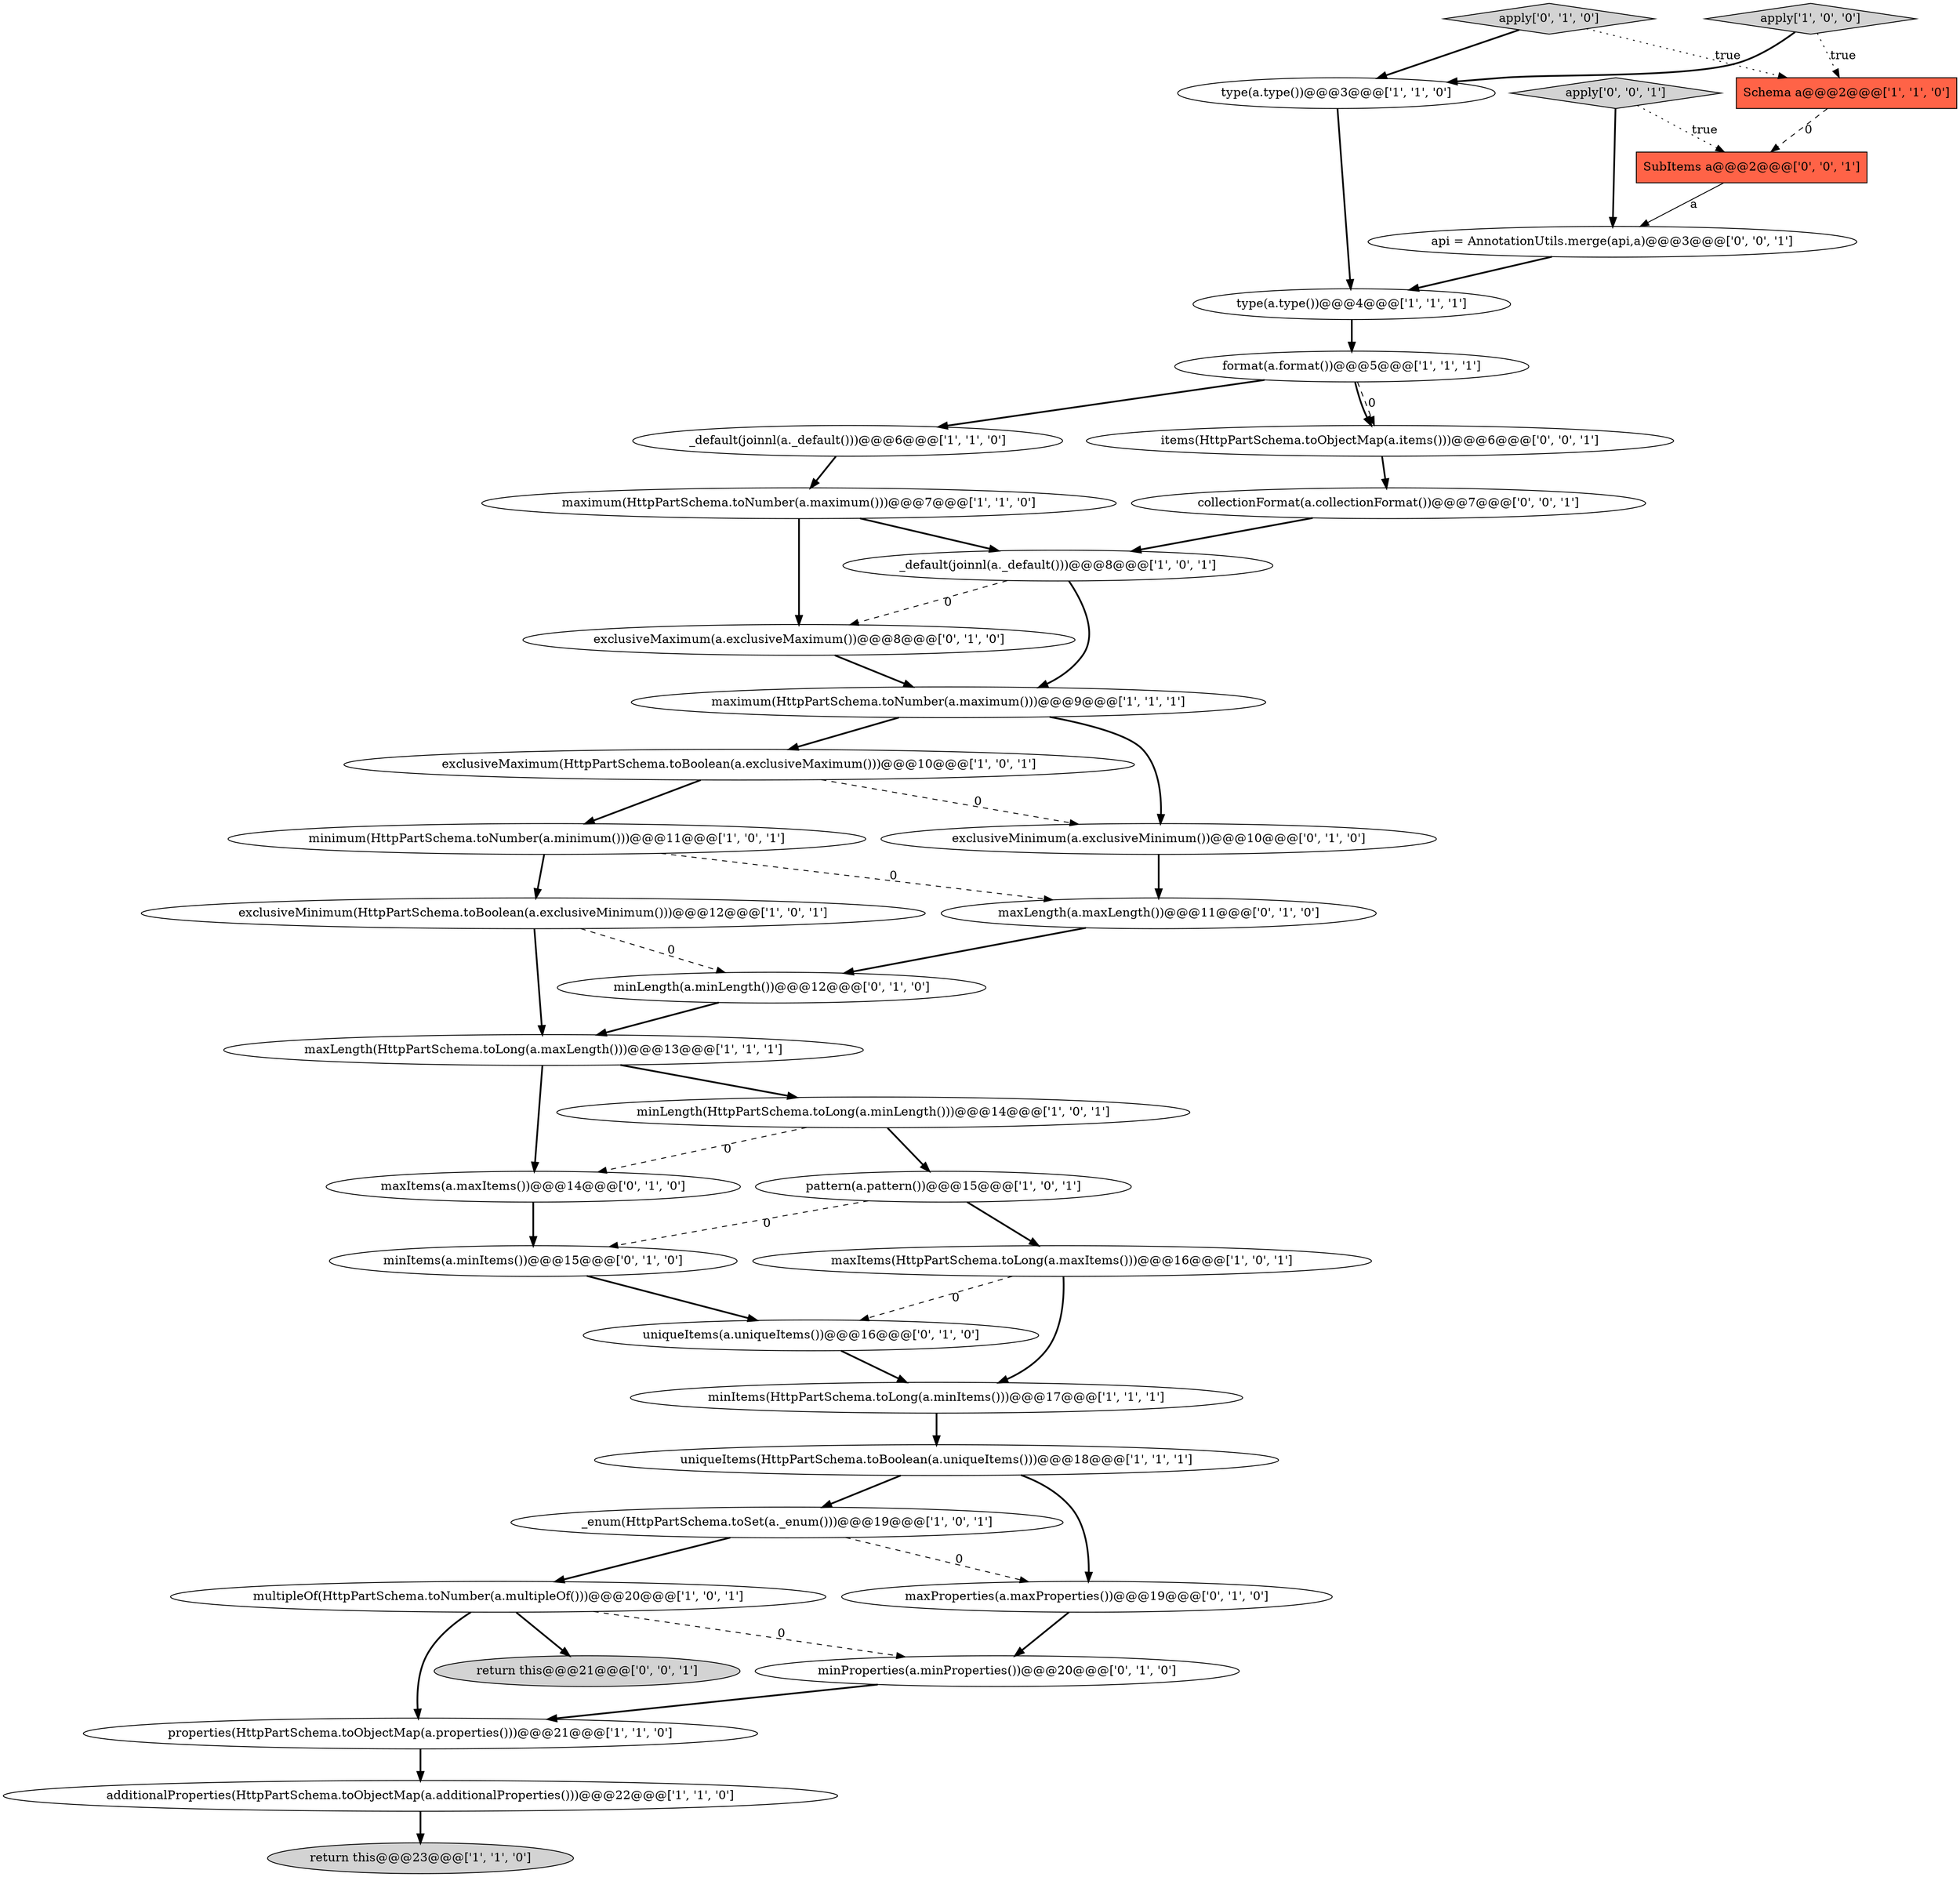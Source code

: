 digraph {
28 [style = filled, label = "exclusiveMaximum(a.exclusiveMaximum())@@@8@@@['0', '1', '0']", fillcolor = white, shape = ellipse image = "AAA1AAABBB2BBB"];
8 [style = filled, label = "minimum(HttpPartSchema.toNumber(a.minimum()))@@@11@@@['1', '0', '1']", fillcolor = white, shape = ellipse image = "AAA0AAABBB1BBB"];
13 [style = filled, label = "_default(joinnl(a._default()))@@@8@@@['1', '0', '1']", fillcolor = white, shape = ellipse image = "AAA0AAABBB1BBB"];
20 [style = filled, label = "pattern(a.pattern())@@@15@@@['1', '0', '1']", fillcolor = white, shape = ellipse image = "AAA0AAABBB1BBB"];
34 [style = filled, label = "return this@@@21@@@['0', '0', '1']", fillcolor = lightgray, shape = ellipse image = "AAA0AAABBB3BBB"];
24 [style = filled, label = "apply['0', '1', '0']", fillcolor = lightgray, shape = diamond image = "AAA0AAABBB2BBB"];
30 [style = filled, label = "minItems(a.minItems())@@@15@@@['0', '1', '0']", fillcolor = white, shape = ellipse image = "AAA1AAABBB2BBB"];
22 [style = filled, label = "type(a.type())@@@3@@@['1', '1', '0']", fillcolor = white, shape = ellipse image = "AAA0AAABBB1BBB"];
11 [style = filled, label = "format(a.format())@@@5@@@['1', '1', '1']", fillcolor = white, shape = ellipse image = "AAA0AAABBB1BBB"];
6 [style = filled, label = "multipleOf(HttpPartSchema.toNumber(a.multipleOf()))@@@20@@@['1', '0', '1']", fillcolor = white, shape = ellipse image = "AAA0AAABBB1BBB"];
31 [style = filled, label = "minLength(a.minLength())@@@12@@@['0', '1', '0']", fillcolor = white, shape = ellipse image = "AAA1AAABBB2BBB"];
3 [style = filled, label = "return this@@@23@@@['1', '1', '0']", fillcolor = lightgray, shape = ellipse image = "AAA0AAABBB1BBB"];
7 [style = filled, label = "_default(joinnl(a._default()))@@@6@@@['1', '1', '0']", fillcolor = white, shape = ellipse image = "AAA0AAABBB1BBB"];
29 [style = filled, label = "maxLength(a.maxLength())@@@11@@@['0', '1', '0']", fillcolor = white, shape = ellipse image = "AAA1AAABBB2BBB"];
27 [style = filled, label = "minProperties(a.minProperties())@@@20@@@['0', '1', '0']", fillcolor = white, shape = ellipse image = "AAA1AAABBB2BBB"];
36 [style = filled, label = "items(HttpPartSchema.toObjectMap(a.items()))@@@6@@@['0', '0', '1']", fillcolor = white, shape = ellipse image = "AAA0AAABBB3BBB"];
12 [style = filled, label = "exclusiveMaximum(HttpPartSchema.toBoolean(a.exclusiveMaximum()))@@@10@@@['1', '0', '1']", fillcolor = white, shape = ellipse image = "AAA0AAABBB1BBB"];
37 [style = filled, label = "SubItems a@@@2@@@['0', '0', '1']", fillcolor = tomato, shape = box image = "AAA0AAABBB3BBB"];
2 [style = filled, label = "Schema a@@@2@@@['1', '1', '0']", fillcolor = tomato, shape = box image = "AAA0AAABBB1BBB"];
10 [style = filled, label = "exclusiveMinimum(HttpPartSchema.toBoolean(a.exclusiveMinimum()))@@@12@@@['1', '0', '1']", fillcolor = white, shape = ellipse image = "AAA0AAABBB1BBB"];
25 [style = filled, label = "maxItems(a.maxItems())@@@14@@@['0', '1', '0']", fillcolor = white, shape = ellipse image = "AAA1AAABBB2BBB"];
33 [style = filled, label = "collectionFormat(a.collectionFormat())@@@7@@@['0', '0', '1']", fillcolor = white, shape = ellipse image = "AAA0AAABBB3BBB"];
9 [style = filled, label = "maximum(HttpPartSchema.toNumber(a.maximum()))@@@9@@@['1', '1', '1']", fillcolor = white, shape = ellipse image = "AAA0AAABBB1BBB"];
32 [style = filled, label = "uniqueItems(a.uniqueItems())@@@16@@@['0', '1', '0']", fillcolor = white, shape = ellipse image = "AAA1AAABBB2BBB"];
35 [style = filled, label = "apply['0', '0', '1']", fillcolor = lightgray, shape = diamond image = "AAA0AAABBB3BBB"];
1 [style = filled, label = "minLength(HttpPartSchema.toLong(a.minLength()))@@@14@@@['1', '0', '1']", fillcolor = white, shape = ellipse image = "AAA0AAABBB1BBB"];
16 [style = filled, label = "uniqueItems(HttpPartSchema.toBoolean(a.uniqueItems()))@@@18@@@['1', '1', '1']", fillcolor = white, shape = ellipse image = "AAA0AAABBB1BBB"];
14 [style = filled, label = "_enum(HttpPartSchema.toSet(a._enum()))@@@19@@@['1', '0', '1']", fillcolor = white, shape = ellipse image = "AAA0AAABBB1BBB"];
21 [style = filled, label = "properties(HttpPartSchema.toObjectMap(a.properties()))@@@21@@@['1', '1', '0']", fillcolor = white, shape = ellipse image = "AAA0AAABBB1BBB"];
38 [style = filled, label = "api = AnnotationUtils.merge(api,a)@@@3@@@['0', '0', '1']", fillcolor = white, shape = ellipse image = "AAA0AAABBB3BBB"];
0 [style = filled, label = "maxLength(HttpPartSchema.toLong(a.maxLength()))@@@13@@@['1', '1', '1']", fillcolor = white, shape = ellipse image = "AAA0AAABBB1BBB"];
26 [style = filled, label = "maxProperties(a.maxProperties())@@@19@@@['0', '1', '0']", fillcolor = white, shape = ellipse image = "AAA1AAABBB2BBB"];
17 [style = filled, label = "additionalProperties(HttpPartSchema.toObjectMap(a.additionalProperties()))@@@22@@@['1', '1', '0']", fillcolor = white, shape = ellipse image = "AAA0AAABBB1BBB"];
19 [style = filled, label = "maximum(HttpPartSchema.toNumber(a.maximum()))@@@7@@@['1', '1', '0']", fillcolor = white, shape = ellipse image = "AAA0AAABBB1BBB"];
23 [style = filled, label = "exclusiveMinimum(a.exclusiveMinimum())@@@10@@@['0', '1', '0']", fillcolor = white, shape = ellipse image = "AAA1AAABBB2BBB"];
5 [style = filled, label = "maxItems(HttpPartSchema.toLong(a.maxItems()))@@@16@@@['1', '0', '1']", fillcolor = white, shape = ellipse image = "AAA0AAABBB1BBB"];
15 [style = filled, label = "minItems(HttpPartSchema.toLong(a.minItems()))@@@17@@@['1', '1', '1']", fillcolor = white, shape = ellipse image = "AAA0AAABBB1BBB"];
4 [style = filled, label = "apply['1', '0', '0']", fillcolor = lightgray, shape = diamond image = "AAA0AAABBB1BBB"];
18 [style = filled, label = "type(a.type())@@@4@@@['1', '1', '1']", fillcolor = white, shape = ellipse image = "AAA0AAABBB1BBB"];
2->37 [style = dashed, label="0"];
1->25 [style = dashed, label="0"];
35->37 [style = dotted, label="true"];
16->26 [style = bold, label=""];
19->28 [style = bold, label=""];
12->23 [style = dashed, label="0"];
38->18 [style = bold, label=""];
20->5 [style = bold, label=""];
21->17 [style = bold, label=""];
24->2 [style = dotted, label="true"];
37->38 [style = solid, label="a"];
8->29 [style = dashed, label="0"];
11->36 [style = dashed, label="0"];
4->22 [style = bold, label=""];
0->25 [style = bold, label=""];
17->3 [style = bold, label=""];
14->26 [style = dashed, label="0"];
26->27 [style = bold, label=""];
0->1 [style = bold, label=""];
19->13 [style = bold, label=""];
24->22 [style = bold, label=""];
11->7 [style = bold, label=""];
33->13 [style = bold, label=""];
6->21 [style = bold, label=""];
9->12 [style = bold, label=""];
10->31 [style = dashed, label="0"];
5->32 [style = dashed, label="0"];
20->30 [style = dashed, label="0"];
16->14 [style = bold, label=""];
30->32 [style = bold, label=""];
29->31 [style = bold, label=""];
6->34 [style = bold, label=""];
35->38 [style = bold, label=""];
15->16 [style = bold, label=""];
22->18 [style = bold, label=""];
14->6 [style = bold, label=""];
27->21 [style = bold, label=""];
36->33 [style = bold, label=""];
11->36 [style = bold, label=""];
9->23 [style = bold, label=""];
13->9 [style = bold, label=""];
7->19 [style = bold, label=""];
6->27 [style = dashed, label="0"];
1->20 [style = bold, label=""];
4->2 [style = dotted, label="true"];
23->29 [style = bold, label=""];
25->30 [style = bold, label=""];
12->8 [style = bold, label=""];
32->15 [style = bold, label=""];
8->10 [style = bold, label=""];
18->11 [style = bold, label=""];
10->0 [style = bold, label=""];
13->28 [style = dashed, label="0"];
5->15 [style = bold, label=""];
28->9 [style = bold, label=""];
31->0 [style = bold, label=""];
}
